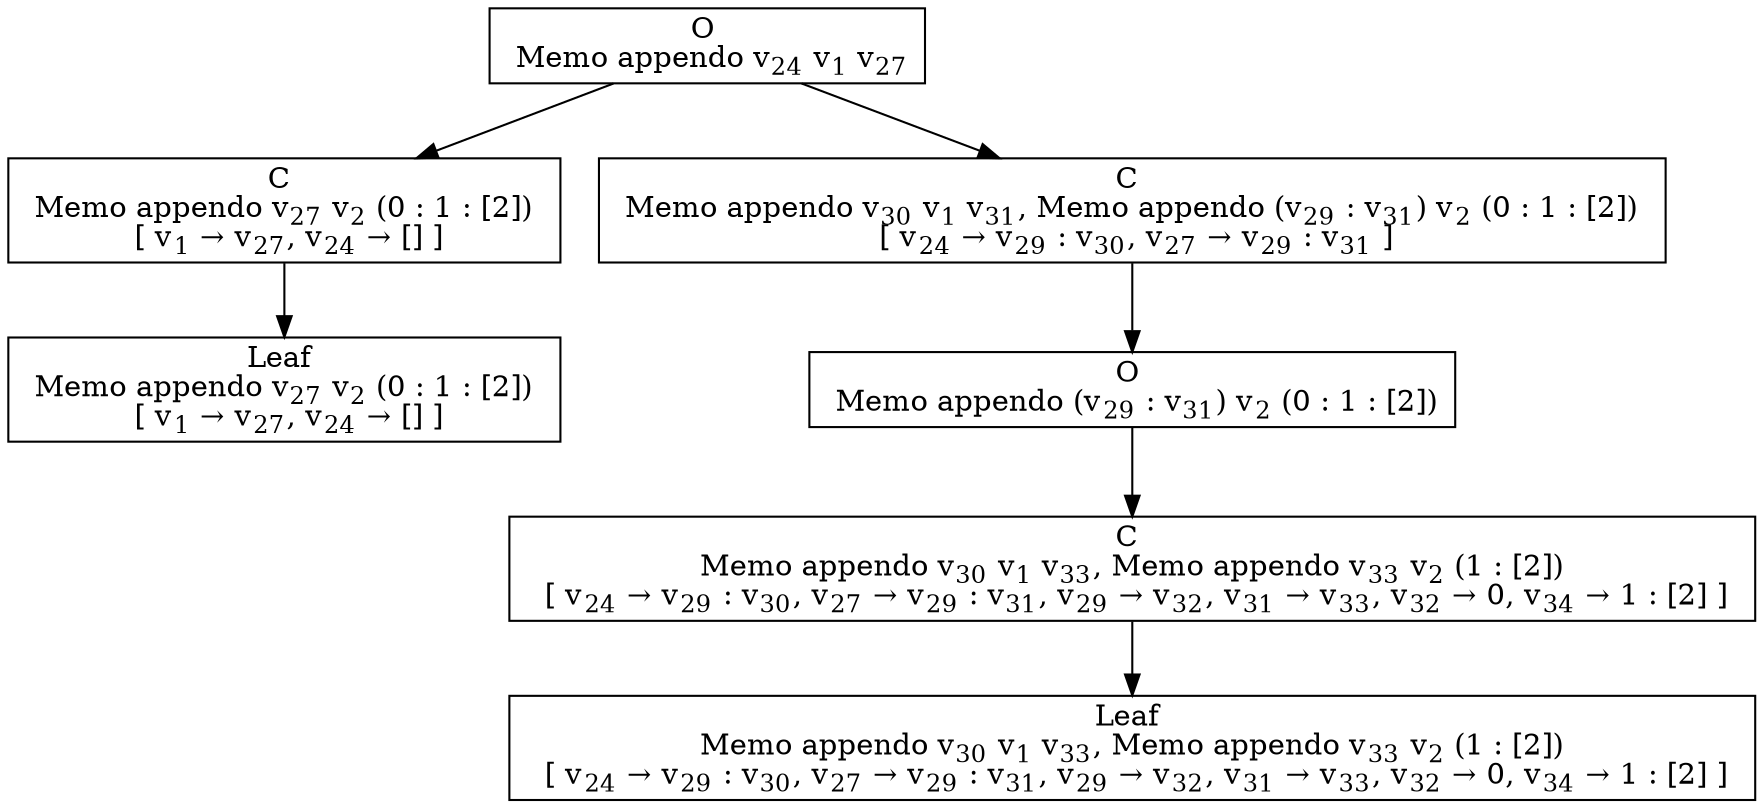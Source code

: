digraph {
    graph [rankdir=TB
          ,bgcolor=transparent];
    node [shape=box
         ,fillcolor=white
         ,style=filled];
    0 [label=<O <BR/> Memo appendo v<SUB>24</SUB> v<SUB>1</SUB> v<SUB>27</SUB>>];
    1 [label=<C <BR/> Memo appendo v<SUB>27</SUB> v<SUB>2</SUB> (0 : 1 : [2]) <BR/>  [ v<SUB>1</SUB> &rarr; v<SUB>27</SUB>, v<SUB>24</SUB> &rarr; [] ] >];
    2 [label=<C <BR/> Memo appendo v<SUB>30</SUB> v<SUB>1</SUB> v<SUB>31</SUB>, Memo appendo (v<SUB>29</SUB> : v<SUB>31</SUB>) v<SUB>2</SUB> (0 : 1 : [2]) <BR/>  [ v<SUB>24</SUB> &rarr; v<SUB>29</SUB> : v<SUB>30</SUB>, v<SUB>27</SUB> &rarr; v<SUB>29</SUB> : v<SUB>31</SUB> ] >];
    3 [label=<Leaf <BR/> Memo appendo v<SUB>27</SUB> v<SUB>2</SUB> (0 : 1 : [2]) <BR/>  [ v<SUB>1</SUB> &rarr; v<SUB>27</SUB>, v<SUB>24</SUB> &rarr; [] ] >];
    4 [label=<O <BR/> Memo appendo (v<SUB>29</SUB> : v<SUB>31</SUB>) v<SUB>2</SUB> (0 : 1 : [2])>];
    5 [label=<C <BR/> Memo appendo v<SUB>30</SUB> v<SUB>1</SUB> v<SUB>33</SUB>, Memo appendo v<SUB>33</SUB> v<SUB>2</SUB> (1 : [2]) <BR/>  [ v<SUB>24</SUB> &rarr; v<SUB>29</SUB> : v<SUB>30</SUB>, v<SUB>27</SUB> &rarr; v<SUB>29</SUB> : v<SUB>31</SUB>, v<SUB>29</SUB> &rarr; v<SUB>32</SUB>, v<SUB>31</SUB> &rarr; v<SUB>33</SUB>, v<SUB>32</SUB> &rarr; 0, v<SUB>34</SUB> &rarr; 1 : [2] ] >];
    6 [label=<Leaf <BR/> Memo appendo v<SUB>30</SUB> v<SUB>1</SUB> v<SUB>33</SUB>, Memo appendo v<SUB>33</SUB> v<SUB>2</SUB> (1 : [2]) <BR/>  [ v<SUB>24</SUB> &rarr; v<SUB>29</SUB> : v<SUB>30</SUB>, v<SUB>27</SUB> &rarr; v<SUB>29</SUB> : v<SUB>31</SUB>, v<SUB>29</SUB> &rarr; v<SUB>32</SUB>, v<SUB>31</SUB> &rarr; v<SUB>33</SUB>, v<SUB>32</SUB> &rarr; 0, v<SUB>34</SUB> &rarr; 1 : [2] ] >];
    0 -> 1 [label=""];
    0 -> 2 [label=""];
    1 -> 3 [label=""];
    2 -> 4 [label=""];
    4 -> 5 [label=""];
    5 -> 6 [label=""];
}
